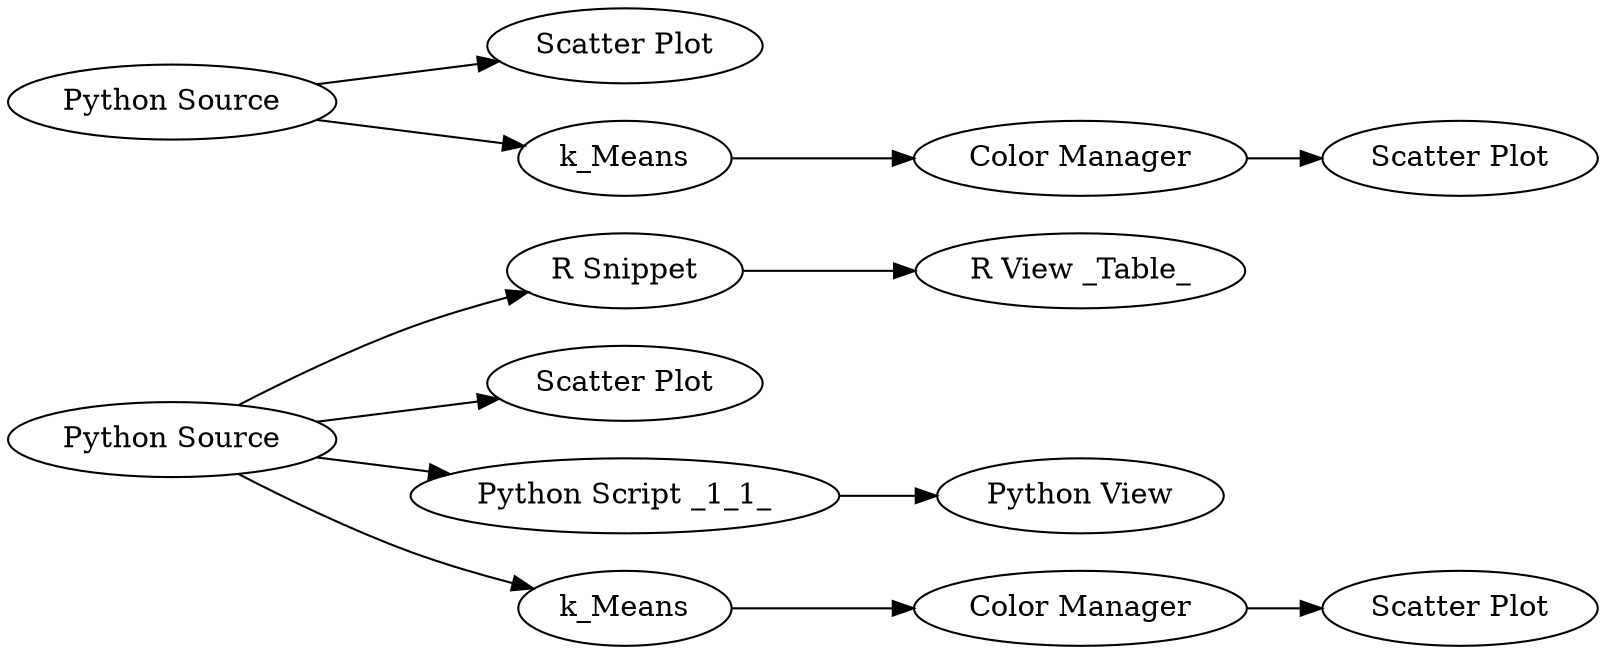 digraph {
	1 -> 8
	5 -> 3
	1 -> 4
	8 -> 9
	23 -> 24
	19 -> 22
	1 -> 6
	1 -> 2
	2 -> 5
	6 -> 7
	23 -> 26
	26 -> 19
	5 [label="Color Manager"]
	24 [label="Scatter Plot"]
	1 [label="Python Source"]
	7 [label="Python View"]
	22 [label="Scatter Plot"]
	9 [label="R View _Table_"]
	23 [label="Python Source"]
	4 [label="Scatter Plot"]
	26 [label=k_Means]
	6 [label="Python Script _1_1_"]
	8 [label="R Snippet"]
	3 [label="Scatter Plot"]
	2 [label=k_Means]
	19 [label="Color Manager"]
	rankdir=LR
}
